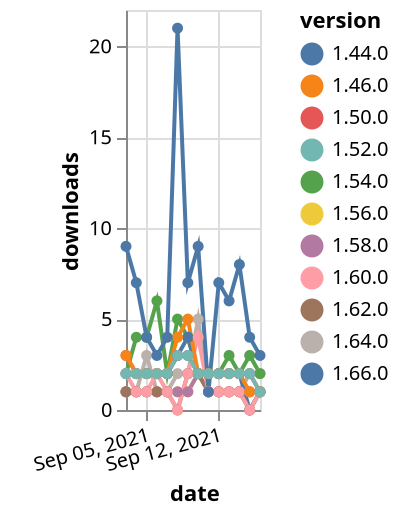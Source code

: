 {"$schema": "https://vega.github.io/schema/vega-lite/v5.json", "description": "A simple bar chart with embedded data.", "data": {"values": [{"date": "2021-09-03", "total": 1761, "delta": 1, "version": "1.56.0"}, {"date": "2021-09-04", "total": 1762, "delta": 1, "version": "1.56.0"}, {"date": "2021-09-05", "total": 1763, "delta": 1, "version": "1.56.0"}, {"date": "2021-09-06", "total": 1764, "delta": 1, "version": "1.56.0"}, {"date": "2021-09-07", "total": 1765, "delta": 1, "version": "1.56.0"}, {"date": "2021-09-08", "total": 1766, "delta": 1, "version": "1.56.0"}, {"date": "2021-09-09", "total": 1767, "delta": 1, "version": "1.56.0"}, {"date": "2021-09-10", "total": 1769, "delta": 2, "version": "1.56.0"}, {"date": "2021-09-11", "total": 1770, "delta": 1, "version": "1.56.0"}, {"date": "2021-09-12", "total": 1771, "delta": 1, "version": "1.56.0"}, {"date": "2021-09-13", "total": 1772, "delta": 1, "version": "1.56.0"}, {"date": "2021-09-14", "total": 1773, "delta": 1, "version": "1.56.0"}, {"date": "2021-09-15", "total": 1774, "delta": 1, "version": "1.56.0"}, {"date": "2021-09-16", "total": 1775, "delta": 1, "version": "1.56.0"}, {"date": "2021-09-03", "total": 711, "delta": 1, "version": "1.64.0"}, {"date": "2021-09-04", "total": 712, "delta": 1, "version": "1.64.0"}, {"date": "2021-09-05", "total": 715, "delta": 3, "version": "1.64.0"}, {"date": "2021-09-06", "total": 716, "delta": 1, "version": "1.64.0"}, {"date": "2021-09-07", "total": 717, "delta": 1, "version": "1.64.0"}, {"date": "2021-09-08", "total": 719, "delta": 2, "version": "1.64.0"}, {"date": "2021-09-09", "total": 721, "delta": 2, "version": "1.64.0"}, {"date": "2021-09-10", "total": 726, "delta": 5, "version": "1.64.0"}, {"date": "2021-09-11", "total": 727, "delta": 1, "version": "1.64.0"}, {"date": "2021-09-12", "total": 728, "delta": 1, "version": "1.64.0"}, {"date": "2021-09-13", "total": 729, "delta": 1, "version": "1.64.0"}, {"date": "2021-09-14", "total": 730, "delta": 1, "version": "1.64.0"}, {"date": "2021-09-15", "total": 732, "delta": 2, "version": "1.64.0"}, {"date": "2021-09-16", "total": 734, "delta": 2, "version": "1.64.0"}, {"date": "2021-09-03", "total": 3061, "delta": 2, "version": "1.54.0"}, {"date": "2021-09-04", "total": 3065, "delta": 4, "version": "1.54.0"}, {"date": "2021-09-05", "total": 3069, "delta": 4, "version": "1.54.0"}, {"date": "2021-09-06", "total": 3075, "delta": 6, "version": "1.54.0"}, {"date": "2021-09-07", "total": 3077, "delta": 2, "version": "1.54.0"}, {"date": "2021-09-08", "total": 3082, "delta": 5, "version": "1.54.0"}, {"date": "2021-09-09", "total": 3086, "delta": 4, "version": "1.54.0"}, {"date": "2021-09-10", "total": 3088, "delta": 2, "version": "1.54.0"}, {"date": "2021-09-11", "total": 3090, "delta": 2, "version": "1.54.0"}, {"date": "2021-09-12", "total": 3092, "delta": 2, "version": "1.54.0"}, {"date": "2021-09-13", "total": 3095, "delta": 3, "version": "1.54.0"}, {"date": "2021-09-14", "total": 3097, "delta": 2, "version": "1.54.0"}, {"date": "2021-09-15", "total": 3100, "delta": 3, "version": "1.54.0"}, {"date": "2021-09-16", "total": 3102, "delta": 2, "version": "1.54.0"}, {"date": "2021-09-03", "total": 430, "delta": 1, "version": "1.58.0"}, {"date": "2021-09-04", "total": 431, "delta": 1, "version": "1.58.0"}, {"date": "2021-09-05", "total": 432, "delta": 1, "version": "1.58.0"}, {"date": "2021-09-06", "total": 433, "delta": 1, "version": "1.58.0"}, {"date": "2021-09-07", "total": 434, "delta": 1, "version": "1.58.0"}, {"date": "2021-09-08", "total": 435, "delta": 1, "version": "1.58.0"}, {"date": "2021-09-09", "total": 436, "delta": 1, "version": "1.58.0"}, {"date": "2021-09-10", "total": 438, "delta": 2, "version": "1.58.0"}, {"date": "2021-09-11", "total": 439, "delta": 1, "version": "1.58.0"}, {"date": "2021-09-12", "total": 440, "delta": 1, "version": "1.58.0"}, {"date": "2021-09-13", "total": 441, "delta": 1, "version": "1.58.0"}, {"date": "2021-09-14", "total": 442, "delta": 1, "version": "1.58.0"}, {"date": "2021-09-15", "total": 443, "delta": 1, "version": "1.58.0"}, {"date": "2021-09-16", "total": 444, "delta": 1, "version": "1.58.0"}, {"date": "2021-09-03", "total": 2561, "delta": 3, "version": "1.50.0"}, {"date": "2021-09-04", "total": 2563, "delta": 2, "version": "1.50.0"}, {"date": "2021-09-05", "total": 2565, "delta": 2, "version": "1.50.0"}, {"date": "2021-09-06", "total": 2567, "delta": 2, "version": "1.50.0"}, {"date": "2021-09-07", "total": 2569, "delta": 2, "version": "1.50.0"}, {"date": "2021-09-08", "total": 2572, "delta": 3, "version": "1.50.0"}, {"date": "2021-09-09", "total": 2575, "delta": 3, "version": "1.50.0"}, {"date": "2021-09-10", "total": 2577, "delta": 2, "version": "1.50.0"}, {"date": "2021-09-11", "total": 2579, "delta": 2, "version": "1.50.0"}, {"date": "2021-09-12", "total": 2581, "delta": 2, "version": "1.50.0"}, {"date": "2021-09-13", "total": 2583, "delta": 2, "version": "1.50.0"}, {"date": "2021-09-14", "total": 2585, "delta": 2, "version": "1.50.0"}, {"date": "2021-09-15", "total": 2587, "delta": 2, "version": "1.50.0"}, {"date": "2021-09-16", "total": 2588, "delta": 1, "version": "1.50.0"}, {"date": "2021-09-03", "total": 3495, "delta": 2, "version": "1.44.0"}, {"date": "2021-09-04", "total": 3497, "delta": 2, "version": "1.44.0"}, {"date": "2021-09-05", "total": 3499, "delta": 2, "version": "1.44.0"}, {"date": "2021-09-06", "total": 3501, "delta": 2, "version": "1.44.0"}, {"date": "2021-09-07", "total": 3503, "delta": 2, "version": "1.44.0"}, {"date": "2021-09-08", "total": 3506, "delta": 3, "version": "1.44.0"}, {"date": "2021-09-09", "total": 3510, "delta": 4, "version": "1.44.0"}, {"date": "2021-09-10", "total": 3512, "delta": 2, "version": "1.44.0"}, {"date": "2021-09-11", "total": 3514, "delta": 2, "version": "1.44.0"}, {"date": "2021-09-12", "total": 3516, "delta": 2, "version": "1.44.0"}, {"date": "2021-09-13", "total": 3518, "delta": 2, "version": "1.44.0"}, {"date": "2021-09-14", "total": 3520, "delta": 2, "version": "1.44.0"}, {"date": "2021-09-15", "total": 3520, "delta": 0, "version": "1.44.0"}, {"date": "2021-09-16", "total": 3521, "delta": 1, "version": "1.44.0"}, {"date": "2021-09-03", "total": 322, "delta": 1, "version": "1.62.0"}, {"date": "2021-09-04", "total": 323, "delta": 1, "version": "1.62.0"}, {"date": "2021-09-05", "total": 324, "delta": 1, "version": "1.62.0"}, {"date": "2021-09-06", "total": 325, "delta": 1, "version": "1.62.0"}, {"date": "2021-09-07", "total": 326, "delta": 1, "version": "1.62.0"}, {"date": "2021-09-08", "total": 326, "delta": 0, "version": "1.62.0"}, {"date": "2021-09-09", "total": 328, "delta": 2, "version": "1.62.0"}, {"date": "2021-09-10", "total": 330, "delta": 2, "version": "1.62.0"}, {"date": "2021-09-11", "total": 331, "delta": 1, "version": "1.62.0"}, {"date": "2021-09-12", "total": 332, "delta": 1, "version": "1.62.0"}, {"date": "2021-09-13", "total": 333, "delta": 1, "version": "1.62.0"}, {"date": "2021-09-14", "total": 334, "delta": 1, "version": "1.62.0"}, {"date": "2021-09-15", "total": 334, "delta": 0, "version": "1.62.0"}, {"date": "2021-09-16", "total": 335, "delta": 1, "version": "1.62.0"}, {"date": "2021-09-03", "total": 743, "delta": 2, "version": "1.60.0"}, {"date": "2021-09-04", "total": 744, "delta": 1, "version": "1.60.0"}, {"date": "2021-09-05", "total": 745, "delta": 1, "version": "1.60.0"}, {"date": "2021-09-06", "total": 747, "delta": 2, "version": "1.60.0"}, {"date": "2021-09-07", "total": 748, "delta": 1, "version": "1.60.0"}, {"date": "2021-09-08", "total": 748, "delta": 0, "version": "1.60.0"}, {"date": "2021-09-09", "total": 750, "delta": 2, "version": "1.60.0"}, {"date": "2021-09-10", "total": 754, "delta": 4, "version": "1.60.0"}, {"date": "2021-09-11", "total": 755, "delta": 1, "version": "1.60.0"}, {"date": "2021-09-12", "total": 756, "delta": 1, "version": "1.60.0"}, {"date": "2021-09-13", "total": 757, "delta": 1, "version": "1.60.0"}, {"date": "2021-09-14", "total": 758, "delta": 1, "version": "1.60.0"}, {"date": "2021-09-15", "total": 758, "delta": 0, "version": "1.60.0"}, {"date": "2021-09-16", "total": 759, "delta": 1, "version": "1.60.0"}, {"date": "2021-09-03", "total": 4755, "delta": 3, "version": "1.46.0"}, {"date": "2021-09-04", "total": 4757, "delta": 2, "version": "1.46.0"}, {"date": "2021-09-05", "total": 4759, "delta": 2, "version": "1.46.0"}, {"date": "2021-09-06", "total": 4761, "delta": 2, "version": "1.46.0"}, {"date": "2021-09-07", "total": 4763, "delta": 2, "version": "1.46.0"}, {"date": "2021-09-08", "total": 4767, "delta": 4, "version": "1.46.0"}, {"date": "2021-09-09", "total": 4772, "delta": 5, "version": "1.46.0"}, {"date": "2021-09-10", "total": 4774, "delta": 2, "version": "1.46.0"}, {"date": "2021-09-11", "total": 4776, "delta": 2, "version": "1.46.0"}, {"date": "2021-09-12", "total": 4778, "delta": 2, "version": "1.46.0"}, {"date": "2021-09-13", "total": 4780, "delta": 2, "version": "1.46.0"}, {"date": "2021-09-14", "total": 4782, "delta": 2, "version": "1.46.0"}, {"date": "2021-09-15", "total": 4783, "delta": 1, "version": "1.46.0"}, {"date": "2021-09-16", "total": 4784, "delta": 1, "version": "1.46.0"}, {"date": "2021-09-03", "total": 287, "delta": 9, "version": "1.66.0"}, {"date": "2021-09-04", "total": 294, "delta": 7, "version": "1.66.0"}, {"date": "2021-09-05", "total": 298, "delta": 4, "version": "1.66.0"}, {"date": "2021-09-06", "total": 301, "delta": 3, "version": "1.66.0"}, {"date": "2021-09-07", "total": 305, "delta": 4, "version": "1.66.0"}, {"date": "2021-09-08", "total": 326, "delta": 21, "version": "1.66.0"}, {"date": "2021-09-09", "total": 333, "delta": 7, "version": "1.66.0"}, {"date": "2021-09-10", "total": 342, "delta": 9, "version": "1.66.0"}, {"date": "2021-09-11", "total": 343, "delta": 1, "version": "1.66.0"}, {"date": "2021-09-12", "total": 350, "delta": 7, "version": "1.66.0"}, {"date": "2021-09-13", "total": 356, "delta": 6, "version": "1.66.0"}, {"date": "2021-09-14", "total": 364, "delta": 8, "version": "1.66.0"}, {"date": "2021-09-15", "total": 368, "delta": 4, "version": "1.66.0"}, {"date": "2021-09-16", "total": 371, "delta": 3, "version": "1.66.0"}, {"date": "2021-09-03", "total": 3971, "delta": 2, "version": "1.52.0"}, {"date": "2021-09-04", "total": 3973, "delta": 2, "version": "1.52.0"}, {"date": "2021-09-05", "total": 3975, "delta": 2, "version": "1.52.0"}, {"date": "2021-09-06", "total": 3977, "delta": 2, "version": "1.52.0"}, {"date": "2021-09-07", "total": 3979, "delta": 2, "version": "1.52.0"}, {"date": "2021-09-08", "total": 3982, "delta": 3, "version": "1.52.0"}, {"date": "2021-09-09", "total": 3985, "delta": 3, "version": "1.52.0"}, {"date": "2021-09-10", "total": 3987, "delta": 2, "version": "1.52.0"}, {"date": "2021-09-11", "total": 3989, "delta": 2, "version": "1.52.0"}, {"date": "2021-09-12", "total": 3991, "delta": 2, "version": "1.52.0"}, {"date": "2021-09-13", "total": 3993, "delta": 2, "version": "1.52.0"}, {"date": "2021-09-14", "total": 3995, "delta": 2, "version": "1.52.0"}, {"date": "2021-09-15", "total": 3997, "delta": 2, "version": "1.52.0"}, {"date": "2021-09-16", "total": 3998, "delta": 1, "version": "1.52.0"}]}, "width": "container", "mark": {"type": "line", "point": {"filled": true}}, "encoding": {"x": {"field": "date", "type": "temporal", "timeUnit": "yearmonthdate", "title": "date", "axis": {"labelAngle": -15}}, "y": {"field": "delta", "type": "quantitative", "title": "downloads"}, "color": {"field": "version", "type": "nominal"}, "tooltip": {"field": "delta"}}}